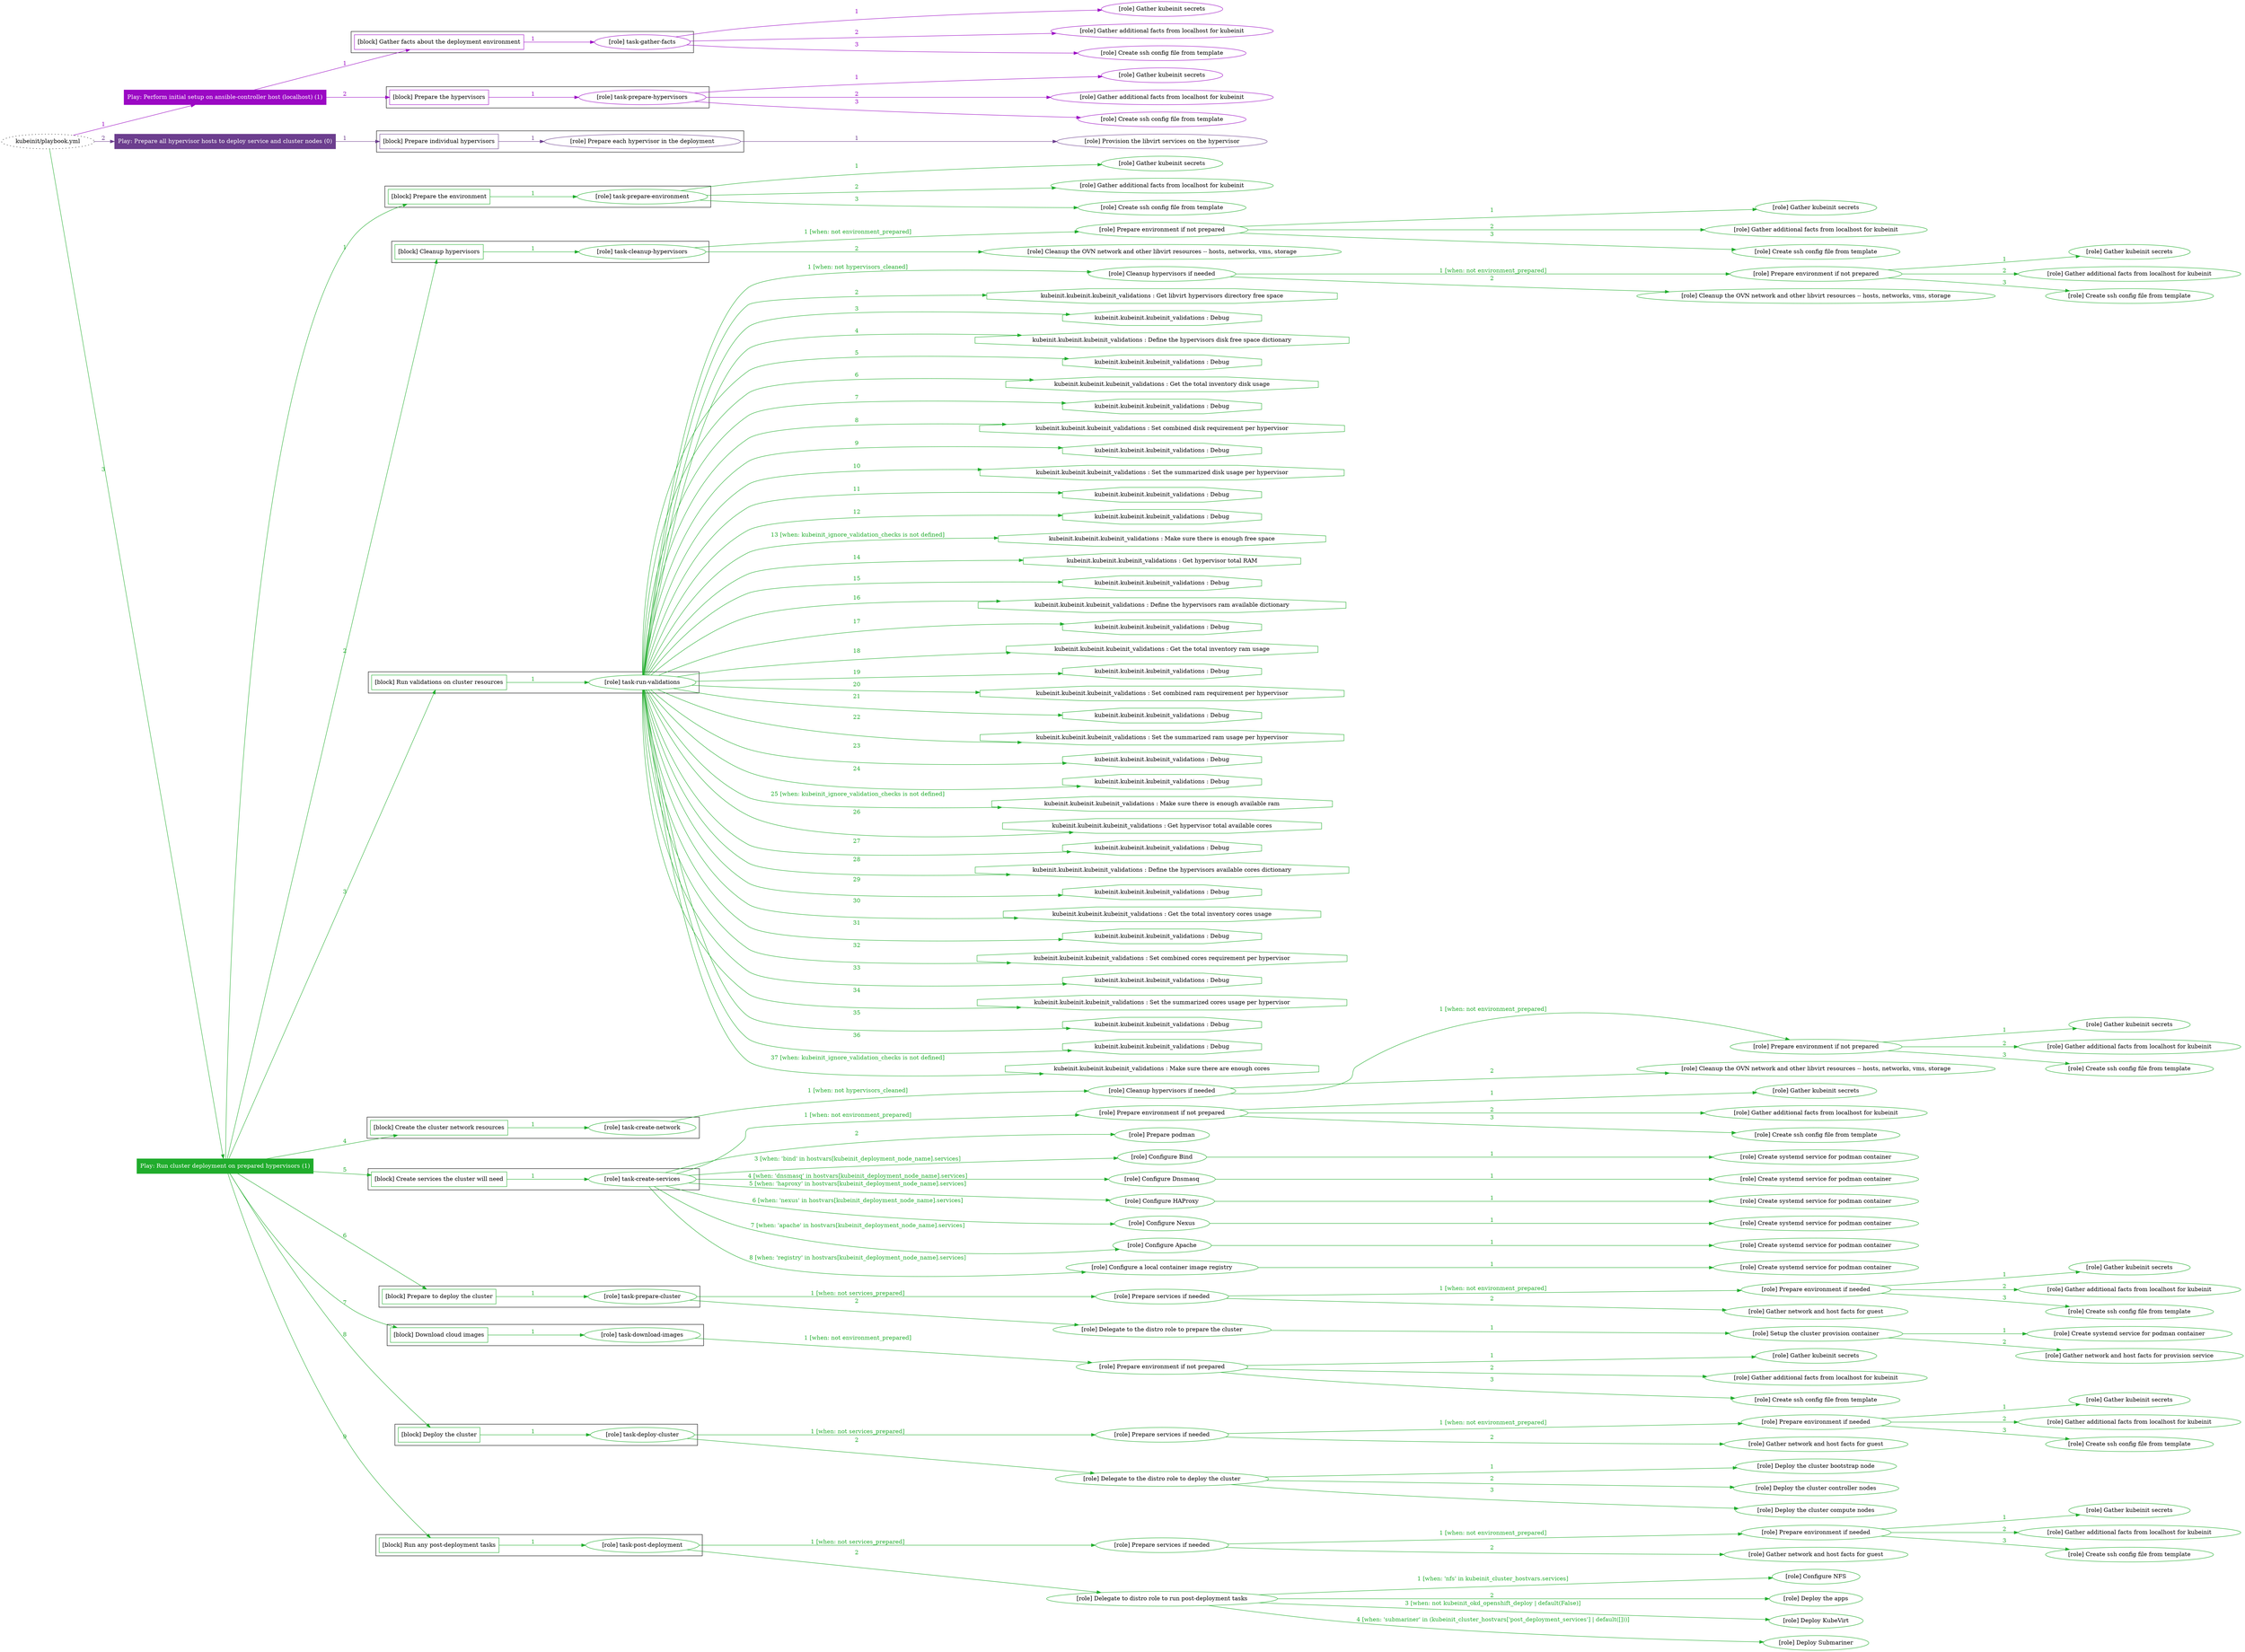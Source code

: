 digraph {
	graph [concentrate=true ordering=in rankdir=LR ratio=fill]
	edge [esep=5 sep=10]
	"kubeinit/playbook.yml" [URL="/home/runner/work/kubeinit/kubeinit/kubeinit/playbook.yml" id=playbook_3dab927b style=dotted]
	play_5f04f698 [label="Play: Perform initial setup on ansible-controller host (localhost) (1)" URL="/home/runner/work/kubeinit/kubeinit/kubeinit/playbook.yml" color="#9b08c4" fontcolor="#ffffff" id=play_5f04f698 shape=box style=filled tooltip=localhost]
	"kubeinit/playbook.yml" -> play_5f04f698 [label="1 " color="#9b08c4" fontcolor="#9b08c4" id=edge_084bc272 labeltooltip="1 " tooltip="1 "]
	subgraph "Gather kubeinit secrets" {
		role_d5b1c6c1 [label="[role] Gather kubeinit secrets" URL="/home/runner/.ansible/collections/ansible_collections/kubeinit/kubeinit/roles/kubeinit_prepare/tasks/gather_kubeinit_facts.yml" color="#9b08c4" id=role_d5b1c6c1 tooltip="Gather kubeinit secrets"]
	}
	subgraph "Gather additional facts from localhost for kubeinit" {
		role_d1d36363 [label="[role] Gather additional facts from localhost for kubeinit" URL="/home/runner/.ansible/collections/ansible_collections/kubeinit/kubeinit/roles/kubeinit_prepare/tasks/gather_kubeinit_facts.yml" color="#9b08c4" id=role_d1d36363 tooltip="Gather additional facts from localhost for kubeinit"]
	}
	subgraph "Create ssh config file from template" {
		role_375ee503 [label="[role] Create ssh config file from template" URL="/home/runner/.ansible/collections/ansible_collections/kubeinit/kubeinit/roles/kubeinit_prepare/tasks/gather_kubeinit_facts.yml" color="#9b08c4" id=role_375ee503 tooltip="Create ssh config file from template"]
	}
	subgraph "task-gather-facts" {
		role_14f4d2af [label="[role] task-gather-facts" URL="/home/runner/work/kubeinit/kubeinit/kubeinit/playbook.yml" color="#9b08c4" id=role_14f4d2af tooltip="task-gather-facts"]
		role_14f4d2af -> role_d5b1c6c1 [label="1 " color="#9b08c4" fontcolor="#9b08c4" id=edge_714f4311 labeltooltip="1 " tooltip="1 "]
		role_14f4d2af -> role_d1d36363 [label="2 " color="#9b08c4" fontcolor="#9b08c4" id=edge_5b5dad35 labeltooltip="2 " tooltip="2 "]
		role_14f4d2af -> role_375ee503 [label="3 " color="#9b08c4" fontcolor="#9b08c4" id=edge_df5ebba9 labeltooltip="3 " tooltip="3 "]
	}
	subgraph "Gather kubeinit secrets" {
		role_eb37b30c [label="[role] Gather kubeinit secrets" URL="/home/runner/.ansible/collections/ansible_collections/kubeinit/kubeinit/roles/kubeinit_prepare/tasks/gather_kubeinit_facts.yml" color="#9b08c4" id=role_eb37b30c tooltip="Gather kubeinit secrets"]
	}
	subgraph "Gather additional facts from localhost for kubeinit" {
		role_d2768dd5 [label="[role] Gather additional facts from localhost for kubeinit" URL="/home/runner/.ansible/collections/ansible_collections/kubeinit/kubeinit/roles/kubeinit_prepare/tasks/gather_kubeinit_facts.yml" color="#9b08c4" id=role_d2768dd5 tooltip="Gather additional facts from localhost for kubeinit"]
	}
	subgraph "Create ssh config file from template" {
		role_e4519934 [label="[role] Create ssh config file from template" URL="/home/runner/.ansible/collections/ansible_collections/kubeinit/kubeinit/roles/kubeinit_prepare/tasks/gather_kubeinit_facts.yml" color="#9b08c4" id=role_e4519934 tooltip="Create ssh config file from template"]
	}
	subgraph "task-prepare-hypervisors" {
		role_bacb6481 [label="[role] task-prepare-hypervisors" URL="/home/runner/work/kubeinit/kubeinit/kubeinit/playbook.yml" color="#9b08c4" id=role_bacb6481 tooltip="task-prepare-hypervisors"]
		role_bacb6481 -> role_eb37b30c [label="1 " color="#9b08c4" fontcolor="#9b08c4" id=edge_1ff7a11e labeltooltip="1 " tooltip="1 "]
		role_bacb6481 -> role_d2768dd5 [label="2 " color="#9b08c4" fontcolor="#9b08c4" id=edge_bca6ae1b labeltooltip="2 " tooltip="2 "]
		role_bacb6481 -> role_e4519934 [label="3 " color="#9b08c4" fontcolor="#9b08c4" id=edge_ae7d2f95 labeltooltip="3 " tooltip="3 "]
	}
	subgraph "Play: Perform initial setup on ansible-controller host (localhost) (1)" {
		play_5f04f698 -> block_acebb2c1 [label=1 color="#9b08c4" fontcolor="#9b08c4" id=edge_00a5b57a labeltooltip=1 tooltip=1]
		subgraph cluster_block_acebb2c1 {
			block_acebb2c1 [label="[block] Gather facts about the deployment environment" URL="/home/runner/work/kubeinit/kubeinit/kubeinit/playbook.yml" color="#9b08c4" id=block_acebb2c1 labeltooltip="Gather facts about the deployment environment" shape=box tooltip="Gather facts about the deployment environment"]
			block_acebb2c1 -> role_14f4d2af [label="1 " color="#9b08c4" fontcolor="#9b08c4" id=edge_2dc95790 labeltooltip="1 " tooltip="1 "]
		}
		play_5f04f698 -> block_5529b8d6 [label=2 color="#9b08c4" fontcolor="#9b08c4" id=edge_e279117d labeltooltip=2 tooltip=2]
		subgraph cluster_block_5529b8d6 {
			block_5529b8d6 [label="[block] Prepare the hypervisors" URL="/home/runner/work/kubeinit/kubeinit/kubeinit/playbook.yml" color="#9b08c4" id=block_5529b8d6 labeltooltip="Prepare the hypervisors" shape=box tooltip="Prepare the hypervisors"]
			block_5529b8d6 -> role_bacb6481 [label="1 " color="#9b08c4" fontcolor="#9b08c4" id=edge_2a14eabb labeltooltip="1 " tooltip="1 "]
		}
	}
	play_b88bdf48 [label="Play: Prepare all hypervisor hosts to deploy service and cluster nodes (0)" URL="/home/runner/work/kubeinit/kubeinit/kubeinit/playbook.yml" color="#6c3e8e" fontcolor="#ffffff" id=play_b88bdf48 shape=box style=filled tooltip="Play: Prepare all hypervisor hosts to deploy service and cluster nodes (0)"]
	"kubeinit/playbook.yml" -> play_b88bdf48 [label="2 " color="#6c3e8e" fontcolor="#6c3e8e" id=edge_6fc5b0ce labeltooltip="2 " tooltip="2 "]
	subgraph "Provision the libvirt services on the hypervisor" {
		role_f4b2c39a [label="[role] Provision the libvirt services on the hypervisor" URL="/home/runner/.ansible/collections/ansible_collections/kubeinit/kubeinit/roles/kubeinit_prepare/tasks/prepare_hypervisor.yml" color="#6c3e8e" id=role_f4b2c39a tooltip="Provision the libvirt services on the hypervisor"]
	}
	subgraph "Prepare each hypervisor in the deployment" {
		role_19b0bfb3 [label="[role] Prepare each hypervisor in the deployment" URL="/home/runner/work/kubeinit/kubeinit/kubeinit/playbook.yml" color="#6c3e8e" id=role_19b0bfb3 tooltip="Prepare each hypervisor in the deployment"]
		role_19b0bfb3 -> role_f4b2c39a [label="1 " color="#6c3e8e" fontcolor="#6c3e8e" id=edge_419dff83 labeltooltip="1 " tooltip="1 "]
	}
	subgraph "Play: Prepare all hypervisor hosts to deploy service and cluster nodes (0)" {
		play_b88bdf48 -> block_3a16298a [label=1 color="#6c3e8e" fontcolor="#6c3e8e" id=edge_55745d05 labeltooltip=1 tooltip=1]
		subgraph cluster_block_3a16298a {
			block_3a16298a [label="[block] Prepare individual hypervisors" URL="/home/runner/work/kubeinit/kubeinit/kubeinit/playbook.yml" color="#6c3e8e" id=block_3a16298a labeltooltip="Prepare individual hypervisors" shape=box tooltip="Prepare individual hypervisors"]
			block_3a16298a -> role_19b0bfb3 [label="1 " color="#6c3e8e" fontcolor="#6c3e8e" id=edge_f2149133 labeltooltip="1 " tooltip="1 "]
		}
	}
	play_c5b21e38 [label="Play: Run cluster deployment on prepared hypervisors (1)" URL="/home/runner/work/kubeinit/kubeinit/kubeinit/playbook.yml" color="#20ac2c" fontcolor="#ffffff" id=play_c5b21e38 shape=box style=filled tooltip=localhost]
	"kubeinit/playbook.yml" -> play_c5b21e38 [label="3 " color="#20ac2c" fontcolor="#20ac2c" id=edge_7f7931f8 labeltooltip="3 " tooltip="3 "]
	subgraph "Gather kubeinit secrets" {
		role_6a50d9fe [label="[role] Gather kubeinit secrets" URL="/home/runner/.ansible/collections/ansible_collections/kubeinit/kubeinit/roles/kubeinit_prepare/tasks/gather_kubeinit_facts.yml" color="#20ac2c" id=role_6a50d9fe tooltip="Gather kubeinit secrets"]
	}
	subgraph "Gather additional facts from localhost for kubeinit" {
		role_6b143c5c [label="[role] Gather additional facts from localhost for kubeinit" URL="/home/runner/.ansible/collections/ansible_collections/kubeinit/kubeinit/roles/kubeinit_prepare/tasks/gather_kubeinit_facts.yml" color="#20ac2c" id=role_6b143c5c tooltip="Gather additional facts from localhost for kubeinit"]
	}
	subgraph "Create ssh config file from template" {
		role_a17e471d [label="[role] Create ssh config file from template" URL="/home/runner/.ansible/collections/ansible_collections/kubeinit/kubeinit/roles/kubeinit_prepare/tasks/gather_kubeinit_facts.yml" color="#20ac2c" id=role_a17e471d tooltip="Create ssh config file from template"]
	}
	subgraph "task-prepare-environment" {
		role_2d476a61 [label="[role] task-prepare-environment" URL="/home/runner/work/kubeinit/kubeinit/kubeinit/playbook.yml" color="#20ac2c" id=role_2d476a61 tooltip="task-prepare-environment"]
		role_2d476a61 -> role_6a50d9fe [label="1 " color="#20ac2c" fontcolor="#20ac2c" id=edge_8e576555 labeltooltip="1 " tooltip="1 "]
		role_2d476a61 -> role_6b143c5c [label="2 " color="#20ac2c" fontcolor="#20ac2c" id=edge_574540cb labeltooltip="2 " tooltip="2 "]
		role_2d476a61 -> role_a17e471d [label="3 " color="#20ac2c" fontcolor="#20ac2c" id=edge_a955c006 labeltooltip="3 " tooltip="3 "]
	}
	subgraph "Gather kubeinit secrets" {
		role_eb066f43 [label="[role] Gather kubeinit secrets" URL="/home/runner/.ansible/collections/ansible_collections/kubeinit/kubeinit/roles/kubeinit_prepare/tasks/gather_kubeinit_facts.yml" color="#20ac2c" id=role_eb066f43 tooltip="Gather kubeinit secrets"]
	}
	subgraph "Gather additional facts from localhost for kubeinit" {
		role_6bfe36f5 [label="[role] Gather additional facts from localhost for kubeinit" URL="/home/runner/.ansible/collections/ansible_collections/kubeinit/kubeinit/roles/kubeinit_prepare/tasks/gather_kubeinit_facts.yml" color="#20ac2c" id=role_6bfe36f5 tooltip="Gather additional facts from localhost for kubeinit"]
	}
	subgraph "Create ssh config file from template" {
		role_dff2cae0 [label="[role] Create ssh config file from template" URL="/home/runner/.ansible/collections/ansible_collections/kubeinit/kubeinit/roles/kubeinit_prepare/tasks/gather_kubeinit_facts.yml" color="#20ac2c" id=role_dff2cae0 tooltip="Create ssh config file from template"]
	}
	subgraph "Prepare environment if not prepared" {
		role_8b44fce9 [label="[role] Prepare environment if not prepared" URL="/home/runner/.ansible/collections/ansible_collections/kubeinit/kubeinit/roles/kubeinit_prepare/tasks/cleanup_hypervisors.yml" color="#20ac2c" id=role_8b44fce9 tooltip="Prepare environment if not prepared"]
		role_8b44fce9 -> role_eb066f43 [label="1 " color="#20ac2c" fontcolor="#20ac2c" id=edge_6c56b19b labeltooltip="1 " tooltip="1 "]
		role_8b44fce9 -> role_6bfe36f5 [label="2 " color="#20ac2c" fontcolor="#20ac2c" id=edge_bd49ad79 labeltooltip="2 " tooltip="2 "]
		role_8b44fce9 -> role_dff2cae0 [label="3 " color="#20ac2c" fontcolor="#20ac2c" id=edge_9a0c1113 labeltooltip="3 " tooltip="3 "]
	}
	subgraph "Cleanup the OVN network and other libvirt resources -- hosts, networks, vms, storage" {
		role_946d8a1d [label="[role] Cleanup the OVN network and other libvirt resources -- hosts, networks, vms, storage" URL="/home/runner/.ansible/collections/ansible_collections/kubeinit/kubeinit/roles/kubeinit_prepare/tasks/cleanup_hypervisors.yml" color="#20ac2c" id=role_946d8a1d tooltip="Cleanup the OVN network and other libvirt resources -- hosts, networks, vms, storage"]
	}
	subgraph "task-cleanup-hypervisors" {
		role_95902551 [label="[role] task-cleanup-hypervisors" URL="/home/runner/work/kubeinit/kubeinit/kubeinit/playbook.yml" color="#20ac2c" id=role_95902551 tooltip="task-cleanup-hypervisors"]
		role_95902551 -> role_8b44fce9 [label="1 [when: not environment_prepared]" color="#20ac2c" fontcolor="#20ac2c" id=edge_2e52d1a7 labeltooltip="1 [when: not environment_prepared]" tooltip="1 [when: not environment_prepared]"]
		role_95902551 -> role_946d8a1d [label="2 " color="#20ac2c" fontcolor="#20ac2c" id=edge_8a41f731 labeltooltip="2 " tooltip="2 "]
	}
	subgraph "Gather kubeinit secrets" {
		role_17fb0374 [label="[role] Gather kubeinit secrets" URL="/home/runner/.ansible/collections/ansible_collections/kubeinit/kubeinit/roles/kubeinit_prepare/tasks/gather_kubeinit_facts.yml" color="#20ac2c" id=role_17fb0374 tooltip="Gather kubeinit secrets"]
	}
	subgraph "Gather additional facts from localhost for kubeinit" {
		role_f541750d [label="[role] Gather additional facts from localhost for kubeinit" URL="/home/runner/.ansible/collections/ansible_collections/kubeinit/kubeinit/roles/kubeinit_prepare/tasks/gather_kubeinit_facts.yml" color="#20ac2c" id=role_f541750d tooltip="Gather additional facts from localhost for kubeinit"]
	}
	subgraph "Create ssh config file from template" {
		role_4e400641 [label="[role] Create ssh config file from template" URL="/home/runner/.ansible/collections/ansible_collections/kubeinit/kubeinit/roles/kubeinit_prepare/tasks/gather_kubeinit_facts.yml" color="#20ac2c" id=role_4e400641 tooltip="Create ssh config file from template"]
	}
	subgraph "Prepare environment if not prepared" {
		role_b1208bfd [label="[role] Prepare environment if not prepared" URL="/home/runner/.ansible/collections/ansible_collections/kubeinit/kubeinit/roles/kubeinit_prepare/tasks/cleanup_hypervisors.yml" color="#20ac2c" id=role_b1208bfd tooltip="Prepare environment if not prepared"]
		role_b1208bfd -> role_17fb0374 [label="1 " color="#20ac2c" fontcolor="#20ac2c" id=edge_e5ab8673 labeltooltip="1 " tooltip="1 "]
		role_b1208bfd -> role_f541750d [label="2 " color="#20ac2c" fontcolor="#20ac2c" id=edge_0aaf35de labeltooltip="2 " tooltip="2 "]
		role_b1208bfd -> role_4e400641 [label="3 " color="#20ac2c" fontcolor="#20ac2c" id=edge_034410c7 labeltooltip="3 " tooltip="3 "]
	}
	subgraph "Cleanup the OVN network and other libvirt resources -- hosts, networks, vms, storage" {
		role_4380c335 [label="[role] Cleanup the OVN network and other libvirt resources -- hosts, networks, vms, storage" URL="/home/runner/.ansible/collections/ansible_collections/kubeinit/kubeinit/roles/kubeinit_prepare/tasks/cleanup_hypervisors.yml" color="#20ac2c" id=role_4380c335 tooltip="Cleanup the OVN network and other libvirt resources -- hosts, networks, vms, storage"]
	}
	subgraph "Cleanup hypervisors if needed" {
		role_f7b39044 [label="[role] Cleanup hypervisors if needed" URL="/home/runner/.ansible/collections/ansible_collections/kubeinit/kubeinit/roles/kubeinit_validations/tasks/main.yml" color="#20ac2c" id=role_f7b39044 tooltip="Cleanup hypervisors if needed"]
		role_f7b39044 -> role_b1208bfd [label="1 [when: not environment_prepared]" color="#20ac2c" fontcolor="#20ac2c" id=edge_6b39fbaa labeltooltip="1 [when: not environment_prepared]" tooltip="1 [when: not environment_prepared]"]
		role_f7b39044 -> role_4380c335 [label="2 " color="#20ac2c" fontcolor="#20ac2c" id=edge_076a07da labeltooltip="2 " tooltip="2 "]
	}
	subgraph "task-run-validations" {
		role_5deb3802 [label="[role] task-run-validations" URL="/home/runner/work/kubeinit/kubeinit/kubeinit/playbook.yml" color="#20ac2c" id=role_5deb3802 tooltip="task-run-validations"]
		role_5deb3802 -> role_f7b39044 [label="1 [when: not hypervisors_cleaned]" color="#20ac2c" fontcolor="#20ac2c" id=edge_3af75f6a labeltooltip="1 [when: not hypervisors_cleaned]" tooltip="1 [when: not hypervisors_cleaned]"]
		task_26623cc5 [label="kubeinit.kubeinit.kubeinit_validations : Get libvirt hypervisors directory free space" URL="/home/runner/.ansible/collections/ansible_collections/kubeinit/kubeinit/roles/kubeinit_validations/tasks/10_libvirt_free_space.yml" color="#20ac2c" id=task_26623cc5 shape=octagon tooltip="kubeinit.kubeinit.kubeinit_validations : Get libvirt hypervisors directory free space"]
		role_5deb3802 -> task_26623cc5 [label="2 " color="#20ac2c" fontcolor="#20ac2c" id=edge_949a39a5 labeltooltip="2 " tooltip="2 "]
		task_0891a12b [label="kubeinit.kubeinit.kubeinit_validations : Debug" URL="/home/runner/.ansible/collections/ansible_collections/kubeinit/kubeinit/roles/kubeinit_validations/tasks/10_libvirt_free_space.yml" color="#20ac2c" id=task_0891a12b shape=octagon tooltip="kubeinit.kubeinit.kubeinit_validations : Debug"]
		role_5deb3802 -> task_0891a12b [label="3 " color="#20ac2c" fontcolor="#20ac2c" id=edge_7dd18adf labeltooltip="3 " tooltip="3 "]
		task_36ad8b0b [label="kubeinit.kubeinit.kubeinit_validations : Define the hypervisors disk free space dictionary" URL="/home/runner/.ansible/collections/ansible_collections/kubeinit/kubeinit/roles/kubeinit_validations/tasks/10_libvirt_free_space.yml" color="#20ac2c" id=task_36ad8b0b shape=octagon tooltip="kubeinit.kubeinit.kubeinit_validations : Define the hypervisors disk free space dictionary"]
		role_5deb3802 -> task_36ad8b0b [label="4 " color="#20ac2c" fontcolor="#20ac2c" id=edge_31921577 labeltooltip="4 " tooltip="4 "]
		task_a1f0979a [label="kubeinit.kubeinit.kubeinit_validations : Debug" URL="/home/runner/.ansible/collections/ansible_collections/kubeinit/kubeinit/roles/kubeinit_validations/tasks/10_libvirt_free_space.yml" color="#20ac2c" id=task_a1f0979a shape=octagon tooltip="kubeinit.kubeinit.kubeinit_validations : Debug"]
		role_5deb3802 -> task_a1f0979a [label="5 " color="#20ac2c" fontcolor="#20ac2c" id=edge_6d3384c2 labeltooltip="5 " tooltip="5 "]
		task_77adf785 [label="kubeinit.kubeinit.kubeinit_validations : Get the total inventory disk usage" URL="/home/runner/.ansible/collections/ansible_collections/kubeinit/kubeinit/roles/kubeinit_validations/tasks/10_libvirt_free_space.yml" color="#20ac2c" id=task_77adf785 shape=octagon tooltip="kubeinit.kubeinit.kubeinit_validations : Get the total inventory disk usage"]
		role_5deb3802 -> task_77adf785 [label="6 " color="#20ac2c" fontcolor="#20ac2c" id=edge_171f1e74 labeltooltip="6 " tooltip="6 "]
		task_e08e4ddb [label="kubeinit.kubeinit.kubeinit_validations : Debug" URL="/home/runner/.ansible/collections/ansible_collections/kubeinit/kubeinit/roles/kubeinit_validations/tasks/10_libvirt_free_space.yml" color="#20ac2c" id=task_e08e4ddb shape=octagon tooltip="kubeinit.kubeinit.kubeinit_validations : Debug"]
		role_5deb3802 -> task_e08e4ddb [label="7 " color="#20ac2c" fontcolor="#20ac2c" id=edge_b9499f39 labeltooltip="7 " tooltip="7 "]
		task_9a8f544d [label="kubeinit.kubeinit.kubeinit_validations : Set combined disk requirement per hypervisor" URL="/home/runner/.ansible/collections/ansible_collections/kubeinit/kubeinit/roles/kubeinit_validations/tasks/10_libvirt_free_space.yml" color="#20ac2c" id=task_9a8f544d shape=octagon tooltip="kubeinit.kubeinit.kubeinit_validations : Set combined disk requirement per hypervisor"]
		role_5deb3802 -> task_9a8f544d [label="8 " color="#20ac2c" fontcolor="#20ac2c" id=edge_bb1fae61 labeltooltip="8 " tooltip="8 "]
		task_a0d602de [label="kubeinit.kubeinit.kubeinit_validations : Debug" URL="/home/runner/.ansible/collections/ansible_collections/kubeinit/kubeinit/roles/kubeinit_validations/tasks/10_libvirt_free_space.yml" color="#20ac2c" id=task_a0d602de shape=octagon tooltip="kubeinit.kubeinit.kubeinit_validations : Debug"]
		role_5deb3802 -> task_a0d602de [label="9 " color="#20ac2c" fontcolor="#20ac2c" id=edge_1a048dad labeltooltip="9 " tooltip="9 "]
		task_b1811421 [label="kubeinit.kubeinit.kubeinit_validations : Set the summarized disk usage per hypervisor" URL="/home/runner/.ansible/collections/ansible_collections/kubeinit/kubeinit/roles/kubeinit_validations/tasks/10_libvirt_free_space.yml" color="#20ac2c" id=task_b1811421 shape=octagon tooltip="kubeinit.kubeinit.kubeinit_validations : Set the summarized disk usage per hypervisor"]
		role_5deb3802 -> task_b1811421 [label="10 " color="#20ac2c" fontcolor="#20ac2c" id=edge_5e4515c8 labeltooltip="10 " tooltip="10 "]
		task_c66d8f29 [label="kubeinit.kubeinit.kubeinit_validations : Debug" URL="/home/runner/.ansible/collections/ansible_collections/kubeinit/kubeinit/roles/kubeinit_validations/tasks/10_libvirt_free_space.yml" color="#20ac2c" id=task_c66d8f29 shape=octagon tooltip="kubeinit.kubeinit.kubeinit_validations : Debug"]
		role_5deb3802 -> task_c66d8f29 [label="11 " color="#20ac2c" fontcolor="#20ac2c" id=edge_37d15e6e labeltooltip="11 " tooltip="11 "]
		task_9596bf4f [label="kubeinit.kubeinit.kubeinit_validations : Debug" URL="/home/runner/.ansible/collections/ansible_collections/kubeinit/kubeinit/roles/kubeinit_validations/tasks/10_libvirt_free_space.yml" color="#20ac2c" id=task_9596bf4f shape=octagon tooltip="kubeinit.kubeinit.kubeinit_validations : Debug"]
		role_5deb3802 -> task_9596bf4f [label="12 " color="#20ac2c" fontcolor="#20ac2c" id=edge_15db869f labeltooltip="12 " tooltip="12 "]
		task_929c369c [label="kubeinit.kubeinit.kubeinit_validations : Make sure there is enough free space" URL="/home/runner/.ansible/collections/ansible_collections/kubeinit/kubeinit/roles/kubeinit_validations/tasks/10_libvirt_free_space.yml" color="#20ac2c" id=task_929c369c shape=octagon tooltip="kubeinit.kubeinit.kubeinit_validations : Make sure there is enough free space"]
		role_5deb3802 -> task_929c369c [label="13 [when: kubeinit_ignore_validation_checks is not defined]" color="#20ac2c" fontcolor="#20ac2c" id=edge_3809cdea labeltooltip="13 [when: kubeinit_ignore_validation_checks is not defined]" tooltip="13 [when: kubeinit_ignore_validation_checks is not defined]"]
		task_e47beba3 [label="kubeinit.kubeinit.kubeinit_validations : Get hypervisor total RAM" URL="/home/runner/.ansible/collections/ansible_collections/kubeinit/kubeinit/roles/kubeinit_validations/tasks/20_libvirt_available_ram.yml" color="#20ac2c" id=task_e47beba3 shape=octagon tooltip="kubeinit.kubeinit.kubeinit_validations : Get hypervisor total RAM"]
		role_5deb3802 -> task_e47beba3 [label="14 " color="#20ac2c" fontcolor="#20ac2c" id=edge_3917b745 labeltooltip="14 " tooltip="14 "]
		task_a7eee578 [label="kubeinit.kubeinit.kubeinit_validations : Debug" URL="/home/runner/.ansible/collections/ansible_collections/kubeinit/kubeinit/roles/kubeinit_validations/tasks/20_libvirt_available_ram.yml" color="#20ac2c" id=task_a7eee578 shape=octagon tooltip="kubeinit.kubeinit.kubeinit_validations : Debug"]
		role_5deb3802 -> task_a7eee578 [label="15 " color="#20ac2c" fontcolor="#20ac2c" id=edge_bc60ef18 labeltooltip="15 " tooltip="15 "]
		task_b2cdbc14 [label="kubeinit.kubeinit.kubeinit_validations : Define the hypervisors ram available dictionary" URL="/home/runner/.ansible/collections/ansible_collections/kubeinit/kubeinit/roles/kubeinit_validations/tasks/20_libvirt_available_ram.yml" color="#20ac2c" id=task_b2cdbc14 shape=octagon tooltip="kubeinit.kubeinit.kubeinit_validations : Define the hypervisors ram available dictionary"]
		role_5deb3802 -> task_b2cdbc14 [label="16 " color="#20ac2c" fontcolor="#20ac2c" id=edge_36199e83 labeltooltip="16 " tooltip="16 "]
		task_0513f2b1 [label="kubeinit.kubeinit.kubeinit_validations : Debug" URL="/home/runner/.ansible/collections/ansible_collections/kubeinit/kubeinit/roles/kubeinit_validations/tasks/20_libvirt_available_ram.yml" color="#20ac2c" id=task_0513f2b1 shape=octagon tooltip="kubeinit.kubeinit.kubeinit_validations : Debug"]
		role_5deb3802 -> task_0513f2b1 [label="17 " color="#20ac2c" fontcolor="#20ac2c" id=edge_0e8a2a64 labeltooltip="17 " tooltip="17 "]
		task_4302e0ea [label="kubeinit.kubeinit.kubeinit_validations : Get the total inventory ram usage" URL="/home/runner/.ansible/collections/ansible_collections/kubeinit/kubeinit/roles/kubeinit_validations/tasks/20_libvirt_available_ram.yml" color="#20ac2c" id=task_4302e0ea shape=octagon tooltip="kubeinit.kubeinit.kubeinit_validations : Get the total inventory ram usage"]
		role_5deb3802 -> task_4302e0ea [label="18 " color="#20ac2c" fontcolor="#20ac2c" id=edge_d155ff99 labeltooltip="18 " tooltip="18 "]
		task_34913de2 [label="kubeinit.kubeinit.kubeinit_validations : Debug" URL="/home/runner/.ansible/collections/ansible_collections/kubeinit/kubeinit/roles/kubeinit_validations/tasks/20_libvirt_available_ram.yml" color="#20ac2c" id=task_34913de2 shape=octagon tooltip="kubeinit.kubeinit.kubeinit_validations : Debug"]
		role_5deb3802 -> task_34913de2 [label="19 " color="#20ac2c" fontcolor="#20ac2c" id=edge_3d21aa39 labeltooltip="19 " tooltip="19 "]
		task_b99813dd [label="kubeinit.kubeinit.kubeinit_validations : Set combined ram requirement per hypervisor" URL="/home/runner/.ansible/collections/ansible_collections/kubeinit/kubeinit/roles/kubeinit_validations/tasks/20_libvirt_available_ram.yml" color="#20ac2c" id=task_b99813dd shape=octagon tooltip="kubeinit.kubeinit.kubeinit_validations : Set combined ram requirement per hypervisor"]
		role_5deb3802 -> task_b99813dd [label="20 " color="#20ac2c" fontcolor="#20ac2c" id=edge_4038480f labeltooltip="20 " tooltip="20 "]
		task_87f24d51 [label="kubeinit.kubeinit.kubeinit_validations : Debug" URL="/home/runner/.ansible/collections/ansible_collections/kubeinit/kubeinit/roles/kubeinit_validations/tasks/20_libvirt_available_ram.yml" color="#20ac2c" id=task_87f24d51 shape=octagon tooltip="kubeinit.kubeinit.kubeinit_validations : Debug"]
		role_5deb3802 -> task_87f24d51 [label="21 " color="#20ac2c" fontcolor="#20ac2c" id=edge_0375fa52 labeltooltip="21 " tooltip="21 "]
		task_ffdbb1c3 [label="kubeinit.kubeinit.kubeinit_validations : Set the summarized ram usage per hypervisor" URL="/home/runner/.ansible/collections/ansible_collections/kubeinit/kubeinit/roles/kubeinit_validations/tasks/20_libvirt_available_ram.yml" color="#20ac2c" id=task_ffdbb1c3 shape=octagon tooltip="kubeinit.kubeinit.kubeinit_validations : Set the summarized ram usage per hypervisor"]
		role_5deb3802 -> task_ffdbb1c3 [label="22 " color="#20ac2c" fontcolor="#20ac2c" id=edge_43117baf labeltooltip="22 " tooltip="22 "]
		task_0b1102b7 [label="kubeinit.kubeinit.kubeinit_validations : Debug" URL="/home/runner/.ansible/collections/ansible_collections/kubeinit/kubeinit/roles/kubeinit_validations/tasks/20_libvirt_available_ram.yml" color="#20ac2c" id=task_0b1102b7 shape=octagon tooltip="kubeinit.kubeinit.kubeinit_validations : Debug"]
		role_5deb3802 -> task_0b1102b7 [label="23 " color="#20ac2c" fontcolor="#20ac2c" id=edge_858374ce labeltooltip="23 " tooltip="23 "]
		task_397c7cba [label="kubeinit.kubeinit.kubeinit_validations : Debug" URL="/home/runner/.ansible/collections/ansible_collections/kubeinit/kubeinit/roles/kubeinit_validations/tasks/20_libvirt_available_ram.yml" color="#20ac2c" id=task_397c7cba shape=octagon tooltip="kubeinit.kubeinit.kubeinit_validations : Debug"]
		role_5deb3802 -> task_397c7cba [label="24 " color="#20ac2c" fontcolor="#20ac2c" id=edge_bf640ca2 labeltooltip="24 " tooltip="24 "]
		task_8889d4e1 [label="kubeinit.kubeinit.kubeinit_validations : Make sure there is enough available ram" URL="/home/runner/.ansible/collections/ansible_collections/kubeinit/kubeinit/roles/kubeinit_validations/tasks/20_libvirt_available_ram.yml" color="#20ac2c" id=task_8889d4e1 shape=octagon tooltip="kubeinit.kubeinit.kubeinit_validations : Make sure there is enough available ram"]
		role_5deb3802 -> task_8889d4e1 [label="25 [when: kubeinit_ignore_validation_checks is not defined]" color="#20ac2c" fontcolor="#20ac2c" id=edge_2bbd6505 labeltooltip="25 [when: kubeinit_ignore_validation_checks is not defined]" tooltip="25 [when: kubeinit_ignore_validation_checks is not defined]"]
		task_c9612107 [label="kubeinit.kubeinit.kubeinit_validations : Get hypervisor total available cores" URL="/home/runner/.ansible/collections/ansible_collections/kubeinit/kubeinit/roles/kubeinit_validations/tasks/30_libvirt_check_cpu_cores.yml" color="#20ac2c" id=task_c9612107 shape=octagon tooltip="kubeinit.kubeinit.kubeinit_validations : Get hypervisor total available cores"]
		role_5deb3802 -> task_c9612107 [label="26 " color="#20ac2c" fontcolor="#20ac2c" id=edge_baa1c908 labeltooltip="26 " tooltip="26 "]
		task_609ed7d6 [label="kubeinit.kubeinit.kubeinit_validations : Debug" URL="/home/runner/.ansible/collections/ansible_collections/kubeinit/kubeinit/roles/kubeinit_validations/tasks/30_libvirt_check_cpu_cores.yml" color="#20ac2c" id=task_609ed7d6 shape=octagon tooltip="kubeinit.kubeinit.kubeinit_validations : Debug"]
		role_5deb3802 -> task_609ed7d6 [label="27 " color="#20ac2c" fontcolor="#20ac2c" id=edge_c999194e labeltooltip="27 " tooltip="27 "]
		task_31721be9 [label="kubeinit.kubeinit.kubeinit_validations : Define the hypervisors available cores dictionary" URL="/home/runner/.ansible/collections/ansible_collections/kubeinit/kubeinit/roles/kubeinit_validations/tasks/30_libvirt_check_cpu_cores.yml" color="#20ac2c" id=task_31721be9 shape=octagon tooltip="kubeinit.kubeinit.kubeinit_validations : Define the hypervisors available cores dictionary"]
		role_5deb3802 -> task_31721be9 [label="28 " color="#20ac2c" fontcolor="#20ac2c" id=edge_6774302a labeltooltip="28 " tooltip="28 "]
		task_4ae4b4e1 [label="kubeinit.kubeinit.kubeinit_validations : Debug" URL="/home/runner/.ansible/collections/ansible_collections/kubeinit/kubeinit/roles/kubeinit_validations/tasks/30_libvirt_check_cpu_cores.yml" color="#20ac2c" id=task_4ae4b4e1 shape=octagon tooltip="kubeinit.kubeinit.kubeinit_validations : Debug"]
		role_5deb3802 -> task_4ae4b4e1 [label="29 " color="#20ac2c" fontcolor="#20ac2c" id=edge_81ebe2a1 labeltooltip="29 " tooltip="29 "]
		task_a2d3e094 [label="kubeinit.kubeinit.kubeinit_validations : Get the total inventory cores usage" URL="/home/runner/.ansible/collections/ansible_collections/kubeinit/kubeinit/roles/kubeinit_validations/tasks/30_libvirt_check_cpu_cores.yml" color="#20ac2c" id=task_a2d3e094 shape=octagon tooltip="kubeinit.kubeinit.kubeinit_validations : Get the total inventory cores usage"]
		role_5deb3802 -> task_a2d3e094 [label="30 " color="#20ac2c" fontcolor="#20ac2c" id=edge_1c961c76 labeltooltip="30 " tooltip="30 "]
		task_9908ba4b [label="kubeinit.kubeinit.kubeinit_validations : Debug" URL="/home/runner/.ansible/collections/ansible_collections/kubeinit/kubeinit/roles/kubeinit_validations/tasks/30_libvirt_check_cpu_cores.yml" color="#20ac2c" id=task_9908ba4b shape=octagon tooltip="kubeinit.kubeinit.kubeinit_validations : Debug"]
		role_5deb3802 -> task_9908ba4b [label="31 " color="#20ac2c" fontcolor="#20ac2c" id=edge_eff4820e labeltooltip="31 " tooltip="31 "]
		task_4f1f1085 [label="kubeinit.kubeinit.kubeinit_validations : Set combined cores requirement per hypervisor" URL="/home/runner/.ansible/collections/ansible_collections/kubeinit/kubeinit/roles/kubeinit_validations/tasks/30_libvirt_check_cpu_cores.yml" color="#20ac2c" id=task_4f1f1085 shape=octagon tooltip="kubeinit.kubeinit.kubeinit_validations : Set combined cores requirement per hypervisor"]
		role_5deb3802 -> task_4f1f1085 [label="32 " color="#20ac2c" fontcolor="#20ac2c" id=edge_acc1fbab labeltooltip="32 " tooltip="32 "]
		task_2421a649 [label="kubeinit.kubeinit.kubeinit_validations : Debug" URL="/home/runner/.ansible/collections/ansible_collections/kubeinit/kubeinit/roles/kubeinit_validations/tasks/30_libvirt_check_cpu_cores.yml" color="#20ac2c" id=task_2421a649 shape=octagon tooltip="kubeinit.kubeinit.kubeinit_validations : Debug"]
		role_5deb3802 -> task_2421a649 [label="33 " color="#20ac2c" fontcolor="#20ac2c" id=edge_73d8a125 labeltooltip="33 " tooltip="33 "]
		task_610abb16 [label="kubeinit.kubeinit.kubeinit_validations : Set the summarized cores usage per hypervisor" URL="/home/runner/.ansible/collections/ansible_collections/kubeinit/kubeinit/roles/kubeinit_validations/tasks/30_libvirt_check_cpu_cores.yml" color="#20ac2c" id=task_610abb16 shape=octagon tooltip="kubeinit.kubeinit.kubeinit_validations : Set the summarized cores usage per hypervisor"]
		role_5deb3802 -> task_610abb16 [label="34 " color="#20ac2c" fontcolor="#20ac2c" id=edge_be81d245 labeltooltip="34 " tooltip="34 "]
		task_ad3baafd [label="kubeinit.kubeinit.kubeinit_validations : Debug" URL="/home/runner/.ansible/collections/ansible_collections/kubeinit/kubeinit/roles/kubeinit_validations/tasks/30_libvirt_check_cpu_cores.yml" color="#20ac2c" id=task_ad3baafd shape=octagon tooltip="kubeinit.kubeinit.kubeinit_validations : Debug"]
		role_5deb3802 -> task_ad3baafd [label="35 " color="#20ac2c" fontcolor="#20ac2c" id=edge_f3ae239f labeltooltip="35 " tooltip="35 "]
		task_d661e40d [label="kubeinit.kubeinit.kubeinit_validations : Debug" URL="/home/runner/.ansible/collections/ansible_collections/kubeinit/kubeinit/roles/kubeinit_validations/tasks/30_libvirt_check_cpu_cores.yml" color="#20ac2c" id=task_d661e40d shape=octagon tooltip="kubeinit.kubeinit.kubeinit_validations : Debug"]
		role_5deb3802 -> task_d661e40d [label="36 " color="#20ac2c" fontcolor="#20ac2c" id=edge_8fe18ff2 labeltooltip="36 " tooltip="36 "]
		task_79dc39c0 [label="kubeinit.kubeinit.kubeinit_validations : Make sure there are enough cores" URL="/home/runner/.ansible/collections/ansible_collections/kubeinit/kubeinit/roles/kubeinit_validations/tasks/30_libvirt_check_cpu_cores.yml" color="#20ac2c" id=task_79dc39c0 shape=octagon tooltip="kubeinit.kubeinit.kubeinit_validations : Make sure there are enough cores"]
		role_5deb3802 -> task_79dc39c0 [label="37 [when: kubeinit_ignore_validation_checks is not defined]" color="#20ac2c" fontcolor="#20ac2c" id=edge_f3ba97b2 labeltooltip="37 [when: kubeinit_ignore_validation_checks is not defined]" tooltip="37 [when: kubeinit_ignore_validation_checks is not defined]"]
	}
	subgraph "Gather kubeinit secrets" {
		role_08e34573 [label="[role] Gather kubeinit secrets" URL="/home/runner/.ansible/collections/ansible_collections/kubeinit/kubeinit/roles/kubeinit_prepare/tasks/gather_kubeinit_facts.yml" color="#20ac2c" id=role_08e34573 tooltip="Gather kubeinit secrets"]
	}
	subgraph "Gather additional facts from localhost for kubeinit" {
		role_1322eb74 [label="[role] Gather additional facts from localhost for kubeinit" URL="/home/runner/.ansible/collections/ansible_collections/kubeinit/kubeinit/roles/kubeinit_prepare/tasks/gather_kubeinit_facts.yml" color="#20ac2c" id=role_1322eb74 tooltip="Gather additional facts from localhost for kubeinit"]
	}
	subgraph "Create ssh config file from template" {
		role_dbe69c99 [label="[role] Create ssh config file from template" URL="/home/runner/.ansible/collections/ansible_collections/kubeinit/kubeinit/roles/kubeinit_prepare/tasks/gather_kubeinit_facts.yml" color="#20ac2c" id=role_dbe69c99 tooltip="Create ssh config file from template"]
	}
	subgraph "Prepare environment if not prepared" {
		role_4bfcc109 [label="[role] Prepare environment if not prepared" URL="/home/runner/.ansible/collections/ansible_collections/kubeinit/kubeinit/roles/kubeinit_prepare/tasks/cleanup_hypervisors.yml" color="#20ac2c" id=role_4bfcc109 tooltip="Prepare environment if not prepared"]
		role_4bfcc109 -> role_08e34573 [label="1 " color="#20ac2c" fontcolor="#20ac2c" id=edge_fb7fe475 labeltooltip="1 " tooltip="1 "]
		role_4bfcc109 -> role_1322eb74 [label="2 " color="#20ac2c" fontcolor="#20ac2c" id=edge_3458402f labeltooltip="2 " tooltip="2 "]
		role_4bfcc109 -> role_dbe69c99 [label="3 " color="#20ac2c" fontcolor="#20ac2c" id=edge_cf40e05b labeltooltip="3 " tooltip="3 "]
	}
	subgraph "Cleanup the OVN network and other libvirt resources -- hosts, networks, vms, storage" {
		role_6a1f09d7 [label="[role] Cleanup the OVN network and other libvirt resources -- hosts, networks, vms, storage" URL="/home/runner/.ansible/collections/ansible_collections/kubeinit/kubeinit/roles/kubeinit_prepare/tasks/cleanup_hypervisors.yml" color="#20ac2c" id=role_6a1f09d7 tooltip="Cleanup the OVN network and other libvirt resources -- hosts, networks, vms, storage"]
	}
	subgraph "Cleanup hypervisors if needed" {
		role_3b672a41 [label="[role] Cleanup hypervisors if needed" URL="/home/runner/.ansible/collections/ansible_collections/kubeinit/kubeinit/roles/kubeinit_libvirt/tasks/create_network.yml" color="#20ac2c" id=role_3b672a41 tooltip="Cleanup hypervisors if needed"]
		role_3b672a41 -> role_4bfcc109 [label="1 [when: not environment_prepared]" color="#20ac2c" fontcolor="#20ac2c" id=edge_a7e4e0e5 labeltooltip="1 [when: not environment_prepared]" tooltip="1 [when: not environment_prepared]"]
		role_3b672a41 -> role_6a1f09d7 [label="2 " color="#20ac2c" fontcolor="#20ac2c" id=edge_a79f7eb0 labeltooltip="2 " tooltip="2 "]
	}
	subgraph "task-create-network" {
		role_f2765b8b [label="[role] task-create-network" URL="/home/runner/work/kubeinit/kubeinit/kubeinit/playbook.yml" color="#20ac2c" id=role_f2765b8b tooltip="task-create-network"]
		role_f2765b8b -> role_3b672a41 [label="1 [when: not hypervisors_cleaned]" color="#20ac2c" fontcolor="#20ac2c" id=edge_f5894326 labeltooltip="1 [when: not hypervisors_cleaned]" tooltip="1 [when: not hypervisors_cleaned]"]
	}
	subgraph "Gather kubeinit secrets" {
		role_4b4cc1dd [label="[role] Gather kubeinit secrets" URL="/home/runner/.ansible/collections/ansible_collections/kubeinit/kubeinit/roles/kubeinit_prepare/tasks/gather_kubeinit_facts.yml" color="#20ac2c" id=role_4b4cc1dd tooltip="Gather kubeinit secrets"]
	}
	subgraph "Gather additional facts from localhost for kubeinit" {
		role_55f716ed [label="[role] Gather additional facts from localhost for kubeinit" URL="/home/runner/.ansible/collections/ansible_collections/kubeinit/kubeinit/roles/kubeinit_prepare/tasks/gather_kubeinit_facts.yml" color="#20ac2c" id=role_55f716ed tooltip="Gather additional facts from localhost for kubeinit"]
	}
	subgraph "Create ssh config file from template" {
		role_7dc85b09 [label="[role] Create ssh config file from template" URL="/home/runner/.ansible/collections/ansible_collections/kubeinit/kubeinit/roles/kubeinit_prepare/tasks/gather_kubeinit_facts.yml" color="#20ac2c" id=role_7dc85b09 tooltip="Create ssh config file from template"]
	}
	subgraph "Prepare environment if not prepared" {
		role_bff5a599 [label="[role] Prepare environment if not prepared" URL="/home/runner/.ansible/collections/ansible_collections/kubeinit/kubeinit/roles/kubeinit_services/tasks/main.yml" color="#20ac2c" id=role_bff5a599 tooltip="Prepare environment if not prepared"]
		role_bff5a599 -> role_4b4cc1dd [label="1 " color="#20ac2c" fontcolor="#20ac2c" id=edge_78de9d98 labeltooltip="1 " tooltip="1 "]
		role_bff5a599 -> role_55f716ed [label="2 " color="#20ac2c" fontcolor="#20ac2c" id=edge_5f623b86 labeltooltip="2 " tooltip="2 "]
		role_bff5a599 -> role_7dc85b09 [label="3 " color="#20ac2c" fontcolor="#20ac2c" id=edge_c963628b labeltooltip="3 " tooltip="3 "]
	}
	subgraph "Prepare podman" {
		role_5693c4be [label="[role] Prepare podman" URL="/home/runner/.ansible/collections/ansible_collections/kubeinit/kubeinit/roles/kubeinit_services/tasks/00_create_service_pod.yml" color="#20ac2c" id=role_5693c4be tooltip="Prepare podman"]
	}
	subgraph "Create systemd service for podman container" {
		role_77c6b669 [label="[role] Create systemd service for podman container" URL="/home/runner/.ansible/collections/ansible_collections/kubeinit/kubeinit/roles/kubeinit_bind/tasks/main.yml" color="#20ac2c" id=role_77c6b669 tooltip="Create systemd service for podman container"]
	}
	subgraph "Configure Bind" {
		role_75cf5193 [label="[role] Configure Bind" URL="/home/runner/.ansible/collections/ansible_collections/kubeinit/kubeinit/roles/kubeinit_services/tasks/start_services_containers.yml" color="#20ac2c" id=role_75cf5193 tooltip="Configure Bind"]
		role_75cf5193 -> role_77c6b669 [label="1 " color="#20ac2c" fontcolor="#20ac2c" id=edge_beb54d30 labeltooltip="1 " tooltip="1 "]
	}
	subgraph "Create systemd service for podman container" {
		role_003b0a79 [label="[role] Create systemd service for podman container" URL="/home/runner/.ansible/collections/ansible_collections/kubeinit/kubeinit/roles/kubeinit_dnsmasq/tasks/main.yml" color="#20ac2c" id=role_003b0a79 tooltip="Create systemd service for podman container"]
	}
	subgraph "Configure Dnsmasq" {
		role_119fe032 [label="[role] Configure Dnsmasq" URL="/home/runner/.ansible/collections/ansible_collections/kubeinit/kubeinit/roles/kubeinit_services/tasks/start_services_containers.yml" color="#20ac2c" id=role_119fe032 tooltip="Configure Dnsmasq"]
		role_119fe032 -> role_003b0a79 [label="1 " color="#20ac2c" fontcolor="#20ac2c" id=edge_5f220e63 labeltooltip="1 " tooltip="1 "]
	}
	subgraph "Create systemd service for podman container" {
		role_fd9d97e1 [label="[role] Create systemd service for podman container" URL="/home/runner/.ansible/collections/ansible_collections/kubeinit/kubeinit/roles/kubeinit_haproxy/tasks/main.yml" color="#20ac2c" id=role_fd9d97e1 tooltip="Create systemd service for podman container"]
	}
	subgraph "Configure HAProxy" {
		role_23c9316b [label="[role] Configure HAProxy" URL="/home/runner/.ansible/collections/ansible_collections/kubeinit/kubeinit/roles/kubeinit_services/tasks/start_services_containers.yml" color="#20ac2c" id=role_23c9316b tooltip="Configure HAProxy"]
		role_23c9316b -> role_fd9d97e1 [label="1 " color="#20ac2c" fontcolor="#20ac2c" id=edge_f48aadb6 labeltooltip="1 " tooltip="1 "]
	}
	subgraph "Create systemd service for podman container" {
		role_08791ed2 [label="[role] Create systemd service for podman container" URL="/home/runner/.ansible/collections/ansible_collections/kubeinit/kubeinit/roles/kubeinit_nexus/tasks/main.yml" color="#20ac2c" id=role_08791ed2 tooltip="Create systemd service for podman container"]
	}
	subgraph "Configure Nexus" {
		role_a99020a2 [label="[role] Configure Nexus" URL="/home/runner/.ansible/collections/ansible_collections/kubeinit/kubeinit/roles/kubeinit_services/tasks/start_services_containers.yml" color="#20ac2c" id=role_a99020a2 tooltip="Configure Nexus"]
		role_a99020a2 -> role_08791ed2 [label="1 " color="#20ac2c" fontcolor="#20ac2c" id=edge_4fb1d632 labeltooltip="1 " tooltip="1 "]
	}
	subgraph "Create systemd service for podman container" {
		role_d45de887 [label="[role] Create systemd service for podman container" URL="/home/runner/.ansible/collections/ansible_collections/kubeinit/kubeinit/roles/kubeinit_apache/tasks/main.yml" color="#20ac2c" id=role_d45de887 tooltip="Create systemd service for podman container"]
	}
	subgraph "Configure Apache" {
		role_3ca98e14 [label="[role] Configure Apache" URL="/home/runner/.ansible/collections/ansible_collections/kubeinit/kubeinit/roles/kubeinit_services/tasks/start_services_containers.yml" color="#20ac2c" id=role_3ca98e14 tooltip="Configure Apache"]
		role_3ca98e14 -> role_d45de887 [label="1 " color="#20ac2c" fontcolor="#20ac2c" id=edge_75788859 labeltooltip="1 " tooltip="1 "]
	}
	subgraph "Create systemd service for podman container" {
		role_b04a88f4 [label="[role] Create systemd service for podman container" URL="/home/runner/.ansible/collections/ansible_collections/kubeinit/kubeinit/roles/kubeinit_registry/tasks/main.yml" color="#20ac2c" id=role_b04a88f4 tooltip="Create systemd service for podman container"]
	}
	subgraph "Configure a local container image registry" {
		role_3383098f [label="[role] Configure a local container image registry" URL="/home/runner/.ansible/collections/ansible_collections/kubeinit/kubeinit/roles/kubeinit_services/tasks/start_services_containers.yml" color="#20ac2c" id=role_3383098f tooltip="Configure a local container image registry"]
		role_3383098f -> role_b04a88f4 [label="1 " color="#20ac2c" fontcolor="#20ac2c" id=edge_98ceccb7 labeltooltip="1 " tooltip="1 "]
	}
	subgraph "task-create-services" {
		role_37a61e02 [label="[role] task-create-services" URL="/home/runner/work/kubeinit/kubeinit/kubeinit/playbook.yml" color="#20ac2c" id=role_37a61e02 tooltip="task-create-services"]
		role_37a61e02 -> role_bff5a599 [label="1 [when: not environment_prepared]" color="#20ac2c" fontcolor="#20ac2c" id=edge_49bcb61e labeltooltip="1 [when: not environment_prepared]" tooltip="1 [when: not environment_prepared]"]
		role_37a61e02 -> role_5693c4be [label="2 " color="#20ac2c" fontcolor="#20ac2c" id=edge_8c325fcb labeltooltip="2 " tooltip="2 "]
		role_37a61e02 -> role_75cf5193 [label="3 [when: 'bind' in hostvars[kubeinit_deployment_node_name].services]" color="#20ac2c" fontcolor="#20ac2c" id=edge_78886331 labeltooltip="3 [when: 'bind' in hostvars[kubeinit_deployment_node_name].services]" tooltip="3 [when: 'bind' in hostvars[kubeinit_deployment_node_name].services]"]
		role_37a61e02 -> role_119fe032 [label="4 [when: 'dnsmasq' in hostvars[kubeinit_deployment_node_name].services]" color="#20ac2c" fontcolor="#20ac2c" id=edge_a9b7d7c7 labeltooltip="4 [when: 'dnsmasq' in hostvars[kubeinit_deployment_node_name].services]" tooltip="4 [when: 'dnsmasq' in hostvars[kubeinit_deployment_node_name].services]"]
		role_37a61e02 -> role_23c9316b [label="5 [when: 'haproxy' in hostvars[kubeinit_deployment_node_name].services]" color="#20ac2c" fontcolor="#20ac2c" id=edge_afa841be labeltooltip="5 [when: 'haproxy' in hostvars[kubeinit_deployment_node_name].services]" tooltip="5 [when: 'haproxy' in hostvars[kubeinit_deployment_node_name].services]"]
		role_37a61e02 -> role_a99020a2 [label="6 [when: 'nexus' in hostvars[kubeinit_deployment_node_name].services]" color="#20ac2c" fontcolor="#20ac2c" id=edge_a6fd2c98 labeltooltip="6 [when: 'nexus' in hostvars[kubeinit_deployment_node_name].services]" tooltip="6 [when: 'nexus' in hostvars[kubeinit_deployment_node_name].services]"]
		role_37a61e02 -> role_3ca98e14 [label="7 [when: 'apache' in hostvars[kubeinit_deployment_node_name].services]" color="#20ac2c" fontcolor="#20ac2c" id=edge_b6b9157e labeltooltip="7 [when: 'apache' in hostvars[kubeinit_deployment_node_name].services]" tooltip="7 [when: 'apache' in hostvars[kubeinit_deployment_node_name].services]"]
		role_37a61e02 -> role_3383098f [label="8 [when: 'registry' in hostvars[kubeinit_deployment_node_name].services]" color="#20ac2c" fontcolor="#20ac2c" id=edge_aec59636 labeltooltip="8 [when: 'registry' in hostvars[kubeinit_deployment_node_name].services]" tooltip="8 [when: 'registry' in hostvars[kubeinit_deployment_node_name].services]"]
	}
	subgraph "Gather kubeinit secrets" {
		role_3b9fe17e [label="[role] Gather kubeinit secrets" URL="/home/runner/.ansible/collections/ansible_collections/kubeinit/kubeinit/roles/kubeinit_prepare/tasks/gather_kubeinit_facts.yml" color="#20ac2c" id=role_3b9fe17e tooltip="Gather kubeinit secrets"]
	}
	subgraph "Gather additional facts from localhost for kubeinit" {
		role_11a87e2d [label="[role] Gather additional facts from localhost for kubeinit" URL="/home/runner/.ansible/collections/ansible_collections/kubeinit/kubeinit/roles/kubeinit_prepare/tasks/gather_kubeinit_facts.yml" color="#20ac2c" id=role_11a87e2d tooltip="Gather additional facts from localhost for kubeinit"]
	}
	subgraph "Create ssh config file from template" {
		role_1494cdf4 [label="[role] Create ssh config file from template" URL="/home/runner/.ansible/collections/ansible_collections/kubeinit/kubeinit/roles/kubeinit_prepare/tasks/gather_kubeinit_facts.yml" color="#20ac2c" id=role_1494cdf4 tooltip="Create ssh config file from template"]
	}
	subgraph "Prepare environment if needed" {
		role_7fd5c160 [label="[role] Prepare environment if needed" URL="/home/runner/.ansible/collections/ansible_collections/kubeinit/kubeinit/roles/kubeinit_services/tasks/prepare_services.yml" color="#20ac2c" id=role_7fd5c160 tooltip="Prepare environment if needed"]
		role_7fd5c160 -> role_3b9fe17e [label="1 " color="#20ac2c" fontcolor="#20ac2c" id=edge_f4a52842 labeltooltip="1 " tooltip="1 "]
		role_7fd5c160 -> role_11a87e2d [label="2 " color="#20ac2c" fontcolor="#20ac2c" id=edge_afc6a1bd labeltooltip="2 " tooltip="2 "]
		role_7fd5c160 -> role_1494cdf4 [label="3 " color="#20ac2c" fontcolor="#20ac2c" id=edge_65c92e0e labeltooltip="3 " tooltip="3 "]
	}
	subgraph "Gather network and host facts for guest" {
		role_db9914dc [label="[role] Gather network and host facts for guest" URL="/home/runner/.ansible/collections/ansible_collections/kubeinit/kubeinit/roles/kubeinit_services/tasks/prepare_services.yml" color="#20ac2c" id=role_db9914dc tooltip="Gather network and host facts for guest"]
	}
	subgraph "Prepare services if needed" {
		role_342d533d [label="[role] Prepare services if needed" URL="/home/runner/.ansible/collections/ansible_collections/kubeinit/kubeinit/roles/kubeinit_prepare/tasks/prepare_cluster.yml" color="#20ac2c" id=role_342d533d tooltip="Prepare services if needed"]
		role_342d533d -> role_7fd5c160 [label="1 [when: not environment_prepared]" color="#20ac2c" fontcolor="#20ac2c" id=edge_a803e918 labeltooltip="1 [when: not environment_prepared]" tooltip="1 [when: not environment_prepared]"]
		role_342d533d -> role_db9914dc [label="2 " color="#20ac2c" fontcolor="#20ac2c" id=edge_fdac9346 labeltooltip="2 " tooltip="2 "]
	}
	subgraph "Create systemd service for podman container" {
		role_73dff507 [label="[role] Create systemd service for podman container" URL="/home/runner/.ansible/collections/ansible_collections/kubeinit/kubeinit/roles/kubeinit_services/tasks/create_provision_container.yml" color="#20ac2c" id=role_73dff507 tooltip="Create systemd service for podman container"]
	}
	subgraph "Gather network and host facts for provision service" {
		role_e93fed99 [label="[role] Gather network and host facts for provision service" URL="/home/runner/.ansible/collections/ansible_collections/kubeinit/kubeinit/roles/kubeinit_services/tasks/create_provision_container.yml" color="#20ac2c" id=role_e93fed99 tooltip="Gather network and host facts for provision service"]
	}
	subgraph "Setup the cluster provision container" {
		role_7d293468 [label="[role] Setup the cluster provision container" URL="/home/runner/.ansible/collections/ansible_collections/kubeinit/kubeinit/roles/kubeinit_okd/tasks/prepare_cluster.yml" color="#20ac2c" id=role_7d293468 tooltip="Setup the cluster provision container"]
		role_7d293468 -> role_73dff507 [label="1 " color="#20ac2c" fontcolor="#20ac2c" id=edge_ff22efe3 labeltooltip="1 " tooltip="1 "]
		role_7d293468 -> role_e93fed99 [label="2 " color="#20ac2c" fontcolor="#20ac2c" id=edge_f25b8a71 labeltooltip="2 " tooltip="2 "]
	}
	subgraph "Delegate to the distro role to prepare the cluster" {
		role_84f0492c [label="[role] Delegate to the distro role to prepare the cluster" URL="/home/runner/.ansible/collections/ansible_collections/kubeinit/kubeinit/roles/kubeinit_prepare/tasks/prepare_cluster.yml" color="#20ac2c" id=role_84f0492c tooltip="Delegate to the distro role to prepare the cluster"]
		role_84f0492c -> role_7d293468 [label="1 " color="#20ac2c" fontcolor="#20ac2c" id=edge_ab66ab53 labeltooltip="1 " tooltip="1 "]
	}
	subgraph "task-prepare-cluster" {
		role_5aa2cbc6 [label="[role] task-prepare-cluster" URL="/home/runner/work/kubeinit/kubeinit/kubeinit/playbook.yml" color="#20ac2c" id=role_5aa2cbc6 tooltip="task-prepare-cluster"]
		role_5aa2cbc6 -> role_342d533d [label="1 [when: not services_prepared]" color="#20ac2c" fontcolor="#20ac2c" id=edge_85db9b70 labeltooltip="1 [when: not services_prepared]" tooltip="1 [when: not services_prepared]"]
		role_5aa2cbc6 -> role_84f0492c [label="2 " color="#20ac2c" fontcolor="#20ac2c" id=edge_97b89ff6 labeltooltip="2 " tooltip="2 "]
	}
	subgraph "Gather kubeinit secrets" {
		role_9991d3aa [label="[role] Gather kubeinit secrets" URL="/home/runner/.ansible/collections/ansible_collections/kubeinit/kubeinit/roles/kubeinit_prepare/tasks/gather_kubeinit_facts.yml" color="#20ac2c" id=role_9991d3aa tooltip="Gather kubeinit secrets"]
	}
	subgraph "Gather additional facts from localhost for kubeinit" {
		role_d1c10a2f [label="[role] Gather additional facts from localhost for kubeinit" URL="/home/runner/.ansible/collections/ansible_collections/kubeinit/kubeinit/roles/kubeinit_prepare/tasks/gather_kubeinit_facts.yml" color="#20ac2c" id=role_d1c10a2f tooltip="Gather additional facts from localhost for kubeinit"]
	}
	subgraph "Create ssh config file from template" {
		role_51a69c62 [label="[role] Create ssh config file from template" URL="/home/runner/.ansible/collections/ansible_collections/kubeinit/kubeinit/roles/kubeinit_prepare/tasks/gather_kubeinit_facts.yml" color="#20ac2c" id=role_51a69c62 tooltip="Create ssh config file from template"]
	}
	subgraph "Prepare environment if not prepared" {
		role_4d9c9d4f [label="[role] Prepare environment if not prepared" URL="/home/runner/.ansible/collections/ansible_collections/kubeinit/kubeinit/roles/kubeinit_libvirt/tasks/download_cloud_images.yml" color="#20ac2c" id=role_4d9c9d4f tooltip="Prepare environment if not prepared"]
		role_4d9c9d4f -> role_9991d3aa [label="1 " color="#20ac2c" fontcolor="#20ac2c" id=edge_30e6f883 labeltooltip="1 " tooltip="1 "]
		role_4d9c9d4f -> role_d1c10a2f [label="2 " color="#20ac2c" fontcolor="#20ac2c" id=edge_f9617882 labeltooltip="2 " tooltip="2 "]
		role_4d9c9d4f -> role_51a69c62 [label="3 " color="#20ac2c" fontcolor="#20ac2c" id=edge_a06dc540 labeltooltip="3 " tooltip="3 "]
	}
	subgraph "task-download-images" {
		role_dc8e292a [label="[role] task-download-images" URL="/home/runner/work/kubeinit/kubeinit/kubeinit/playbook.yml" color="#20ac2c" id=role_dc8e292a tooltip="task-download-images"]
		role_dc8e292a -> role_4d9c9d4f [label="1 [when: not environment_prepared]" color="#20ac2c" fontcolor="#20ac2c" id=edge_210f91f4 labeltooltip="1 [when: not environment_prepared]" tooltip="1 [when: not environment_prepared]"]
	}
	subgraph "Gather kubeinit secrets" {
		role_57c189f1 [label="[role] Gather kubeinit secrets" URL="/home/runner/.ansible/collections/ansible_collections/kubeinit/kubeinit/roles/kubeinit_prepare/tasks/gather_kubeinit_facts.yml" color="#20ac2c" id=role_57c189f1 tooltip="Gather kubeinit secrets"]
	}
	subgraph "Gather additional facts from localhost for kubeinit" {
		role_646ea77f [label="[role] Gather additional facts from localhost for kubeinit" URL="/home/runner/.ansible/collections/ansible_collections/kubeinit/kubeinit/roles/kubeinit_prepare/tasks/gather_kubeinit_facts.yml" color="#20ac2c" id=role_646ea77f tooltip="Gather additional facts from localhost for kubeinit"]
	}
	subgraph "Create ssh config file from template" {
		role_c4024981 [label="[role] Create ssh config file from template" URL="/home/runner/.ansible/collections/ansible_collections/kubeinit/kubeinit/roles/kubeinit_prepare/tasks/gather_kubeinit_facts.yml" color="#20ac2c" id=role_c4024981 tooltip="Create ssh config file from template"]
	}
	subgraph "Prepare environment if needed" {
		role_777e1a66 [label="[role] Prepare environment if needed" URL="/home/runner/.ansible/collections/ansible_collections/kubeinit/kubeinit/roles/kubeinit_services/tasks/prepare_services.yml" color="#20ac2c" id=role_777e1a66 tooltip="Prepare environment if needed"]
		role_777e1a66 -> role_57c189f1 [label="1 " color="#20ac2c" fontcolor="#20ac2c" id=edge_6529a9ed labeltooltip="1 " tooltip="1 "]
		role_777e1a66 -> role_646ea77f [label="2 " color="#20ac2c" fontcolor="#20ac2c" id=edge_bf779374 labeltooltip="2 " tooltip="2 "]
		role_777e1a66 -> role_c4024981 [label="3 " color="#20ac2c" fontcolor="#20ac2c" id=edge_128e4655 labeltooltip="3 " tooltip="3 "]
	}
	subgraph "Gather network and host facts for guest" {
		role_55140086 [label="[role] Gather network and host facts for guest" URL="/home/runner/.ansible/collections/ansible_collections/kubeinit/kubeinit/roles/kubeinit_services/tasks/prepare_services.yml" color="#20ac2c" id=role_55140086 tooltip="Gather network and host facts for guest"]
	}
	subgraph "Prepare services if needed" {
		role_e03e8a58 [label="[role] Prepare services if needed" URL="/home/runner/.ansible/collections/ansible_collections/kubeinit/kubeinit/roles/kubeinit_prepare/tasks/deploy_cluster.yml" color="#20ac2c" id=role_e03e8a58 tooltip="Prepare services if needed"]
		role_e03e8a58 -> role_777e1a66 [label="1 [when: not environment_prepared]" color="#20ac2c" fontcolor="#20ac2c" id=edge_198762fa labeltooltip="1 [when: not environment_prepared]" tooltip="1 [when: not environment_prepared]"]
		role_e03e8a58 -> role_55140086 [label="2 " color="#20ac2c" fontcolor="#20ac2c" id=edge_6793c063 labeltooltip="2 " tooltip="2 "]
	}
	subgraph "Deploy the cluster bootstrap node" {
		role_cb113de5 [label="[role] Deploy the cluster bootstrap node" URL="/home/runner/.ansible/collections/ansible_collections/kubeinit/kubeinit/roles/kubeinit_okd/tasks/main.yml" color="#20ac2c" id=role_cb113de5 tooltip="Deploy the cluster bootstrap node"]
	}
	subgraph "Deploy the cluster controller nodes" {
		role_0159de28 [label="[role] Deploy the cluster controller nodes" URL="/home/runner/.ansible/collections/ansible_collections/kubeinit/kubeinit/roles/kubeinit_okd/tasks/main.yml" color="#20ac2c" id=role_0159de28 tooltip="Deploy the cluster controller nodes"]
	}
	subgraph "Deploy the cluster compute nodes" {
		role_3f7c2039 [label="[role] Deploy the cluster compute nodes" URL="/home/runner/.ansible/collections/ansible_collections/kubeinit/kubeinit/roles/kubeinit_okd/tasks/main.yml" color="#20ac2c" id=role_3f7c2039 tooltip="Deploy the cluster compute nodes"]
	}
	subgraph "Delegate to the distro role to deploy the cluster" {
		role_31087636 [label="[role] Delegate to the distro role to deploy the cluster" URL="/home/runner/.ansible/collections/ansible_collections/kubeinit/kubeinit/roles/kubeinit_prepare/tasks/deploy_cluster.yml" color="#20ac2c" id=role_31087636 tooltip="Delegate to the distro role to deploy the cluster"]
		role_31087636 -> role_cb113de5 [label="1 " color="#20ac2c" fontcolor="#20ac2c" id=edge_704ffe94 labeltooltip="1 " tooltip="1 "]
		role_31087636 -> role_0159de28 [label="2 " color="#20ac2c" fontcolor="#20ac2c" id=edge_b50c79bc labeltooltip="2 " tooltip="2 "]
		role_31087636 -> role_3f7c2039 [label="3 " color="#20ac2c" fontcolor="#20ac2c" id=edge_3fa92315 labeltooltip="3 " tooltip="3 "]
	}
	subgraph "task-deploy-cluster" {
		role_0d15e34f [label="[role] task-deploy-cluster" URL="/home/runner/work/kubeinit/kubeinit/kubeinit/playbook.yml" color="#20ac2c" id=role_0d15e34f tooltip="task-deploy-cluster"]
		role_0d15e34f -> role_e03e8a58 [label="1 [when: not services_prepared]" color="#20ac2c" fontcolor="#20ac2c" id=edge_018a2ae7 labeltooltip="1 [when: not services_prepared]" tooltip="1 [when: not services_prepared]"]
		role_0d15e34f -> role_31087636 [label="2 " color="#20ac2c" fontcolor="#20ac2c" id=edge_a0544fbd labeltooltip="2 " tooltip="2 "]
	}
	subgraph "Gather kubeinit secrets" {
		role_58f52e4b [label="[role] Gather kubeinit secrets" URL="/home/runner/.ansible/collections/ansible_collections/kubeinit/kubeinit/roles/kubeinit_prepare/tasks/gather_kubeinit_facts.yml" color="#20ac2c" id=role_58f52e4b tooltip="Gather kubeinit secrets"]
	}
	subgraph "Gather additional facts from localhost for kubeinit" {
		role_8d7b4349 [label="[role] Gather additional facts from localhost for kubeinit" URL="/home/runner/.ansible/collections/ansible_collections/kubeinit/kubeinit/roles/kubeinit_prepare/tasks/gather_kubeinit_facts.yml" color="#20ac2c" id=role_8d7b4349 tooltip="Gather additional facts from localhost for kubeinit"]
	}
	subgraph "Create ssh config file from template" {
		role_308a2a63 [label="[role] Create ssh config file from template" URL="/home/runner/.ansible/collections/ansible_collections/kubeinit/kubeinit/roles/kubeinit_prepare/tasks/gather_kubeinit_facts.yml" color="#20ac2c" id=role_308a2a63 tooltip="Create ssh config file from template"]
	}
	subgraph "Prepare environment if needed" {
		role_c4c37ca8 [label="[role] Prepare environment if needed" URL="/home/runner/.ansible/collections/ansible_collections/kubeinit/kubeinit/roles/kubeinit_services/tasks/prepare_services.yml" color="#20ac2c" id=role_c4c37ca8 tooltip="Prepare environment if needed"]
		role_c4c37ca8 -> role_58f52e4b [label="1 " color="#20ac2c" fontcolor="#20ac2c" id=edge_cd0d9951 labeltooltip="1 " tooltip="1 "]
		role_c4c37ca8 -> role_8d7b4349 [label="2 " color="#20ac2c" fontcolor="#20ac2c" id=edge_94173a21 labeltooltip="2 " tooltip="2 "]
		role_c4c37ca8 -> role_308a2a63 [label="3 " color="#20ac2c" fontcolor="#20ac2c" id=edge_0ba6d039 labeltooltip="3 " tooltip="3 "]
	}
	subgraph "Gather network and host facts for guest" {
		role_f021ba55 [label="[role] Gather network and host facts for guest" URL="/home/runner/.ansible/collections/ansible_collections/kubeinit/kubeinit/roles/kubeinit_services/tasks/prepare_services.yml" color="#20ac2c" id=role_f021ba55 tooltip="Gather network and host facts for guest"]
	}
	subgraph "Prepare services if needed" {
		role_13fd2f88 [label="[role] Prepare services if needed" URL="/home/runner/.ansible/collections/ansible_collections/kubeinit/kubeinit/roles/kubeinit_prepare/tasks/post_deployment.yml" color="#20ac2c" id=role_13fd2f88 tooltip="Prepare services if needed"]
		role_13fd2f88 -> role_c4c37ca8 [label="1 [when: not environment_prepared]" color="#20ac2c" fontcolor="#20ac2c" id=edge_1841a4fc labeltooltip="1 [when: not environment_prepared]" tooltip="1 [when: not environment_prepared]"]
		role_13fd2f88 -> role_f021ba55 [label="2 " color="#20ac2c" fontcolor="#20ac2c" id=edge_df5dd4d7 labeltooltip="2 " tooltip="2 "]
	}
	subgraph "Configure NFS" {
		role_76f10ec2 [label="[role] Configure NFS" URL="/home/runner/.ansible/collections/ansible_collections/kubeinit/kubeinit/roles/kubeinit_okd/tasks/post_deployment_tasks.yml" color="#20ac2c" id=role_76f10ec2 tooltip="Configure NFS"]
	}
	subgraph "Deploy the apps" {
		role_f425fdea [label="[role] Deploy the apps" URL="/home/runner/.ansible/collections/ansible_collections/kubeinit/kubeinit/roles/kubeinit_okd/tasks/post_deployment_tasks.yml" color="#20ac2c" id=role_f425fdea tooltip="Deploy the apps"]
	}
	subgraph "Deploy KubeVirt" {
		role_b7dd8959 [label="[role] Deploy KubeVirt" URL="/home/runner/.ansible/collections/ansible_collections/kubeinit/kubeinit/roles/kubeinit_okd/tasks/post_deployment_tasks.yml" color="#20ac2c" id=role_b7dd8959 tooltip="Deploy KubeVirt"]
	}
	subgraph "Deploy Submariner" {
		role_76caa9a7 [label="[role] Deploy Submariner" URL="/home/runner/.ansible/collections/ansible_collections/kubeinit/kubeinit/roles/kubeinit_okd/tasks/post_deployment_tasks.yml" color="#20ac2c" id=role_76caa9a7 tooltip="Deploy Submariner"]
	}
	subgraph "Delegate to distro role to run post-deployment tasks" {
		role_d220728f [label="[role] Delegate to distro role to run post-deployment tasks" URL="/home/runner/.ansible/collections/ansible_collections/kubeinit/kubeinit/roles/kubeinit_prepare/tasks/post_deployment.yml" color="#20ac2c" id=role_d220728f tooltip="Delegate to distro role to run post-deployment tasks"]
		role_d220728f -> role_76f10ec2 [label="1 [when: 'nfs' in kubeinit_cluster_hostvars.services]" color="#20ac2c" fontcolor="#20ac2c" id=edge_bb242db5 labeltooltip="1 [when: 'nfs' in kubeinit_cluster_hostvars.services]" tooltip="1 [when: 'nfs' in kubeinit_cluster_hostvars.services]"]
		role_d220728f -> role_f425fdea [label="2 " color="#20ac2c" fontcolor="#20ac2c" id=edge_5ae3ac53 labeltooltip="2 " tooltip="2 "]
		role_d220728f -> role_b7dd8959 [label="3 [when: not kubeinit_okd_openshift_deploy | default(False)]" color="#20ac2c" fontcolor="#20ac2c" id=edge_dd90426e labeltooltip="3 [when: not kubeinit_okd_openshift_deploy | default(False)]" tooltip="3 [when: not kubeinit_okd_openshift_deploy | default(False)]"]
		role_d220728f -> role_76caa9a7 [label="4 [when: 'submariner' in (kubeinit_cluster_hostvars['post_deployment_services'] | default([]))]" color="#20ac2c" fontcolor="#20ac2c" id=edge_cc226927 labeltooltip="4 [when: 'submariner' in (kubeinit_cluster_hostvars['post_deployment_services'] | default([]))]" tooltip="4 [when: 'submariner' in (kubeinit_cluster_hostvars['post_deployment_services'] | default([]))]"]
	}
	subgraph "task-post-deployment" {
		role_9d78a21a [label="[role] task-post-deployment" URL="/home/runner/work/kubeinit/kubeinit/kubeinit/playbook.yml" color="#20ac2c" id=role_9d78a21a tooltip="task-post-deployment"]
		role_9d78a21a -> role_13fd2f88 [label="1 [when: not services_prepared]" color="#20ac2c" fontcolor="#20ac2c" id=edge_2195e308 labeltooltip="1 [when: not services_prepared]" tooltip="1 [when: not services_prepared]"]
		role_9d78a21a -> role_d220728f [label="2 " color="#20ac2c" fontcolor="#20ac2c" id=edge_19565a17 labeltooltip="2 " tooltip="2 "]
	}
	subgraph "Play: Run cluster deployment on prepared hypervisors (1)" {
		play_c5b21e38 -> block_835344ca [label=1 color="#20ac2c" fontcolor="#20ac2c" id=edge_af1ca4d2 labeltooltip=1 tooltip=1]
		subgraph cluster_block_835344ca {
			block_835344ca [label="[block] Prepare the environment" URL="/home/runner/work/kubeinit/kubeinit/kubeinit/playbook.yml" color="#20ac2c" id=block_835344ca labeltooltip="Prepare the environment" shape=box tooltip="Prepare the environment"]
			block_835344ca -> role_2d476a61 [label="1 " color="#20ac2c" fontcolor="#20ac2c" id=edge_a78554a1 labeltooltip="1 " tooltip="1 "]
		}
		play_c5b21e38 -> block_72d23d5c [label=2 color="#20ac2c" fontcolor="#20ac2c" id=edge_07b4d89e labeltooltip=2 tooltip=2]
		subgraph cluster_block_72d23d5c {
			block_72d23d5c [label="[block] Cleanup hypervisors" URL="/home/runner/work/kubeinit/kubeinit/kubeinit/playbook.yml" color="#20ac2c" id=block_72d23d5c labeltooltip="Cleanup hypervisors" shape=box tooltip="Cleanup hypervisors"]
			block_72d23d5c -> role_95902551 [label="1 " color="#20ac2c" fontcolor="#20ac2c" id=edge_b4575402 labeltooltip="1 " tooltip="1 "]
		}
		play_c5b21e38 -> block_40a779b9 [label=3 color="#20ac2c" fontcolor="#20ac2c" id=edge_d3cd9953 labeltooltip=3 tooltip=3]
		subgraph cluster_block_40a779b9 {
			block_40a779b9 [label="[block] Run validations on cluster resources" URL="/home/runner/work/kubeinit/kubeinit/kubeinit/playbook.yml" color="#20ac2c" id=block_40a779b9 labeltooltip="Run validations on cluster resources" shape=box tooltip="Run validations on cluster resources"]
			block_40a779b9 -> role_5deb3802 [label="1 " color="#20ac2c" fontcolor="#20ac2c" id=edge_63399b38 labeltooltip="1 " tooltip="1 "]
		}
		play_c5b21e38 -> block_52079d86 [label=4 color="#20ac2c" fontcolor="#20ac2c" id=edge_9bd758b4 labeltooltip=4 tooltip=4]
		subgraph cluster_block_52079d86 {
			block_52079d86 [label="[block] Create the cluster network resources" URL="/home/runner/work/kubeinit/kubeinit/kubeinit/playbook.yml" color="#20ac2c" id=block_52079d86 labeltooltip="Create the cluster network resources" shape=box tooltip="Create the cluster network resources"]
			block_52079d86 -> role_f2765b8b [label="1 " color="#20ac2c" fontcolor="#20ac2c" id=edge_086f24bd labeltooltip="1 " tooltip="1 "]
		}
		play_c5b21e38 -> block_07ce512b [label=5 color="#20ac2c" fontcolor="#20ac2c" id=edge_9158af14 labeltooltip=5 tooltip=5]
		subgraph cluster_block_07ce512b {
			block_07ce512b [label="[block] Create services the cluster will need" URL="/home/runner/work/kubeinit/kubeinit/kubeinit/playbook.yml" color="#20ac2c" id=block_07ce512b labeltooltip="Create services the cluster will need" shape=box tooltip="Create services the cluster will need"]
			block_07ce512b -> role_37a61e02 [label="1 " color="#20ac2c" fontcolor="#20ac2c" id=edge_5ecbd2a1 labeltooltip="1 " tooltip="1 "]
		}
		play_c5b21e38 -> block_6aaf4354 [label=6 color="#20ac2c" fontcolor="#20ac2c" id=edge_e434e498 labeltooltip=6 tooltip=6]
		subgraph cluster_block_6aaf4354 {
			block_6aaf4354 [label="[block] Prepare to deploy the cluster" URL="/home/runner/work/kubeinit/kubeinit/kubeinit/playbook.yml" color="#20ac2c" id=block_6aaf4354 labeltooltip="Prepare to deploy the cluster" shape=box tooltip="Prepare to deploy the cluster"]
			block_6aaf4354 -> role_5aa2cbc6 [label="1 " color="#20ac2c" fontcolor="#20ac2c" id=edge_c258e481 labeltooltip="1 " tooltip="1 "]
		}
		play_c5b21e38 -> block_504b0268 [label=7 color="#20ac2c" fontcolor="#20ac2c" id=edge_3e76afeb labeltooltip=7 tooltip=7]
		subgraph cluster_block_504b0268 {
			block_504b0268 [label="[block] Download cloud images" URL="/home/runner/work/kubeinit/kubeinit/kubeinit/playbook.yml" color="#20ac2c" id=block_504b0268 labeltooltip="Download cloud images" shape=box tooltip="Download cloud images"]
			block_504b0268 -> role_dc8e292a [label="1 " color="#20ac2c" fontcolor="#20ac2c" id=edge_c9cd5799 labeltooltip="1 " tooltip="1 "]
		}
		play_c5b21e38 -> block_ff84aa71 [label=8 color="#20ac2c" fontcolor="#20ac2c" id=edge_38d5a606 labeltooltip=8 tooltip=8]
		subgraph cluster_block_ff84aa71 {
			block_ff84aa71 [label="[block] Deploy the cluster" URL="/home/runner/work/kubeinit/kubeinit/kubeinit/playbook.yml" color="#20ac2c" id=block_ff84aa71 labeltooltip="Deploy the cluster" shape=box tooltip="Deploy the cluster"]
			block_ff84aa71 -> role_0d15e34f [label="1 " color="#20ac2c" fontcolor="#20ac2c" id=edge_78f8eedb labeltooltip="1 " tooltip="1 "]
		}
		play_c5b21e38 -> block_ef72a7ee [label=9 color="#20ac2c" fontcolor="#20ac2c" id=edge_f7001e57 labeltooltip=9 tooltip=9]
		subgraph cluster_block_ef72a7ee {
			block_ef72a7ee [label="[block] Run any post-deployment tasks" URL="/home/runner/work/kubeinit/kubeinit/kubeinit/playbook.yml" color="#20ac2c" id=block_ef72a7ee labeltooltip="Run any post-deployment tasks" shape=box tooltip="Run any post-deployment tasks"]
			block_ef72a7ee -> role_9d78a21a [label="1 " color="#20ac2c" fontcolor="#20ac2c" id=edge_413e09b7 labeltooltip="1 " tooltip="1 "]
		}
	}
}
